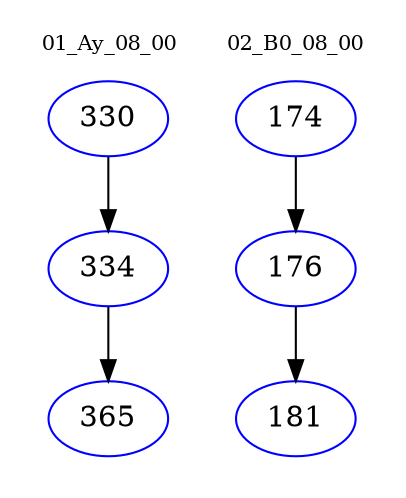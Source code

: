 digraph{
subgraph cluster_0 {
color = white
label = "01_Ay_08_00";
fontsize=10;
T0_330 [label="330", color="blue"]
T0_330 -> T0_334 [color="black"]
T0_334 [label="334", color="blue"]
T0_334 -> T0_365 [color="black"]
T0_365 [label="365", color="blue"]
}
subgraph cluster_1 {
color = white
label = "02_B0_08_00";
fontsize=10;
T1_174 [label="174", color="blue"]
T1_174 -> T1_176 [color="black"]
T1_176 [label="176", color="blue"]
T1_176 -> T1_181 [color="black"]
T1_181 [label="181", color="blue"]
}
}
